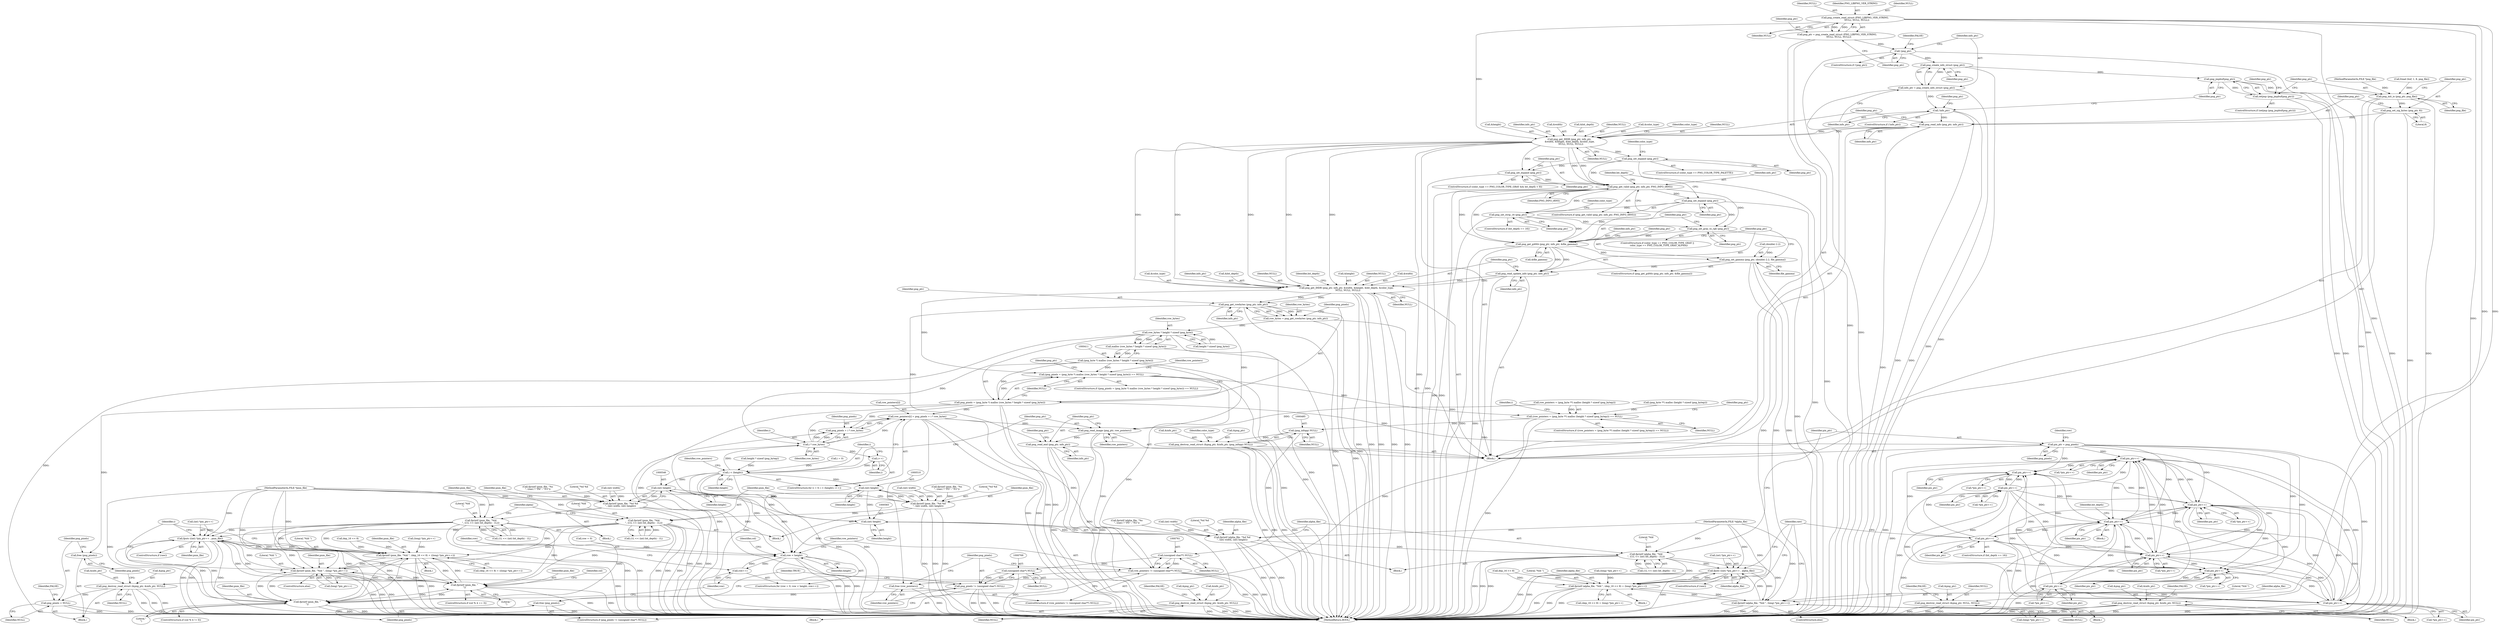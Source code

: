 digraph "0_Android_9d4853418ab2f754c2b63e091c29c5529b8b86ca_157@API" {
"1000200" [label="(Call,png_create_read_struct (PNG_LIBPNG_VER_STRING,\n     NULL, NULL, NULL))"];
"1000198" [label="(Call,png_ptr = png_create_read_struct (PNG_LIBPNG_VER_STRING,\n     NULL, NULL, NULL))"];
"1000206" [label="(Call,!png_ptr)"];
"1000212" [label="(Call,png_create_info_struct (png_ptr))"];
"1000210" [label="(Call,info_ptr = png_create_info_struct (png_ptr))"];
"1000215" [label="(Call,!info_ptr)"];
"1000244" [label="(Call,png_read_info (png_ptr, info_ptr))"];
"1000247" [label="(Call,png_get_IHDR (png_ptr, info_ptr,\n &width, &height, &bit_depth, &color_type,\n    NULL, NULL, NULL))"];
"1000265" [label="(Call,png_set_expand (png_ptr))"];
"1000275" [label="(Call,png_set_expand (png_ptr))"];
"1000278" [label="(Call,png_get_valid (png_ptr, info_ptr, PNG_INFO_tRNS))"];
"1000282" [label="(Call,png_set_expand (png_ptr))"];
"1000288" [label="(Call,png_set_strip_16 (png_ptr))"];
"1000298" [label="(Call,png_set_gray_to_rgb (png_ptr))"];
"1000301" [label="(Call,png_get_gAMA (png_ptr, info_ptr, &file_gamma))"];
"1000306" [label="(Call,png_set_gamma (png_ptr, (double) 2.2, file_gamma))"];
"1000312" [label="(Call,png_read_update_info (png_ptr, info_ptr))"];
"1000315" [label="(Call,png_get_IHDR (png_ptr, info_ptr, &width, &height, &bit_depth, &color_type,\n    NULL, NULL, NULL))"];
"1000403" [label="(Call,png_get_rowbytes (png_ptr, info_ptr))"];
"1000401" [label="(Call,row_bytes = png_get_rowbytes (png_ptr, info_ptr))"];
"1000413" [label="(Call,row_bytes * height * sizeof (png_byte))"];
"1000412" [label="(Call,malloc (row_bytes * height * sizeof (png_byte)))"];
"1000410" [label="(Call,(png_byte *) malloc (row_bytes * height * sizeof (png_byte)))"];
"1000407" [label="(Call,(png_pixels = (png_byte *) malloc (row_bytes * height * sizeof (png_byte))) == NULL)"];
"1000421" [label="(Call,png_destroy_read_struct (&png_ptr, &info_ptr, NULL))"];
"1000430" [label="(Call,(row_pointers = (png_byte **) malloc (height * sizeof (png_bytep))) == NULL)"];
"1000442" [label="(Call,png_destroy_read_struct (&png_ptr, &info_ptr, NULL))"];
"1000450" [label="(Call,png_pixels = NULL)"];
"1000484" [label="(Call,(png_infopp) NULL)"];
"1000479" [label="(Call,png_destroy_read_struct (&png_ptr, &info_ptr, (png_infopp) NULL))"];
"1000760" [label="(Call,(unsigned char**) NULL)"];
"1000758" [label="(Call,row_pointers != (unsigned char**) NULL)"];
"1000763" [label="(Call,free (row_pointers))"];
"1000768" [label="(Call,(unsigned char*) NULL)"];
"1000766" [label="(Call,png_pixels != (unsigned char*) NULL)"];
"1000771" [label="(Call,free (png_pixels))"];
"1000408" [label="(Call,png_pixels = (png_byte *) malloc (row_bytes * height * sizeof (png_byte)))"];
"1000448" [label="(Call,free (png_pixels))"];
"1000464" [label="(Call,row_pointers[i] = png_pixels + i * row_bytes)"];
"1000473" [label="(Call,png_read_image (png_ptr, row_pointers))"];
"1000476" [label="(Call,png_read_end (png_ptr, info_ptr))"];
"1000468" [label="(Call,png_pixels + i * row_bytes)"];
"1000595" [label="(Call,pix_ptr = png_pixels)"];
"1000636" [label="(Call,pix_ptr++)"];
"1000650" [label="(Call,pix_ptr++)"];
"1000662" [label="(Call,pix_ptr++)"];
"1000671" [label="(Call,pix_ptr++)"];
"1000680" [label="(Call,pix_ptr++)"];
"1000686" [label="(Call,pix_ptr++)"];
"1000696" [label="(Call,pix_ptr++)"];
"1000710" [label="(Call,pix_ptr++)"];
"1000722" [label="(Call,pix_ptr++)"];
"1000731" [label="(Call,pix_ptr++)"];
"1000470" [label="(Call,i * row_bytes)"];
"1000462" [label="(Call,i++)"];
"1000459" [label="(Call,i < (height))"];
"1000509" [label="(Call,(int) height)"];
"1000503" [label="(Call,fprintf (pnm_file, \"%d %d\n\", (int) width, (int) height))"];
"1000512" [label="(Call,fprintf (pnm_file, \"%ld\n\", ((1L << (int) bit_depth) - 1L)))"];
"1000632" [label="(Call,fputc ((int) *pix_ptr++ , pnm_file))"];
"1000652" [label="(Call,fprintf (pnm_file, \"%ld \", (dep_16 << 8) + ((long) *pix_ptr++)))"];
"1000665" [label="(Call,fprintf (pnm_file, \"%ld \", (long) *pix_ptr++))"];
"1000742" [label="(Call,fprintf (pnm_file, \"\n\"))"];
"1000754" [label="(Call,fprintf (pnm_file, \"\n\"))"];
"1000582" [label="(Call,(int) height)"];
"1000576" [label="(Call,fprintf (alpha_file, \"%d %d\n\", (int) width, (int) height))"];
"1000585" [label="(Call,fprintf (alpha_file, \"%ld\n\", ((1L << (int) bit_depth) - 1L)))"];
"1000692" [label="(Call,fputc ((int) *pix_ptr++ , alpha_file))"];
"1000712" [label="(Call,fprintf (alpha_file, \"%ld \", (dep_16 << 8) + (long) *pix_ptr++))"];
"1000725" [label="(Call,fprintf (alpha_file, \"%ld \", (long) *pix_ptr++))"];
"1000602" [label="(Call,row < height)"];
"1000605" [label="(Call,row++)"];
"1000545" [label="(Call,(int) height)"];
"1000539" [label="(Call,fprintf (pnm_file, \"%d %d\n\", (int) width, (int) height))"];
"1000548" [label="(Call,fprintf (pnm_file, \"%ld\n\", ((1L << (int) bit_depth) - 1L)))"];
"1000227" [label="(Call,png_jmpbuf(png_ptr))"];
"1000226" [label="(Call,setjmp (png_jmpbuf(png_ptr)))"];
"1000238" [label="(Call,png_init_io (png_ptr, png_file))"];
"1000241" [label="(Call,png_set_sig_bytes (png_ptr, 8))"];
"1000218" [label="(Call,png_destroy_read_struct (&png_ptr, NULL, NULL))"];
"1000230" [label="(Call,png_destroy_read_struct (&png_ptr, &info_ptr, NULL))"];
"1000423" [label="(Identifier,png_ptr)"];
"1000697" [label="(Identifier,pix_ptr)"];
"1000219" [label="(Call,&png_ptr)"];
"1000263" [label="(Identifier,color_type)"];
"1000598" [label="(ControlStructure,for (row = 0; row < height; row++))"];
"1000249" [label="(Identifier,info_ptr)"];
"1000461" [label="(Identifier,height)"];
"1000245" [label="(Identifier,png_ptr)"];
"1000422" [label="(Call,&png_ptr)"];
"1000478" [label="(Identifier,info_ptr)"];
"1000644" [label="(Block,)"];
"1000655" [label="(Call,(dep_16 << 8) + ((long) *pix_ptr++))"];
"1000604" [label="(Identifier,height)"];
"1000484" [label="(Call,(png_infopp) NULL)"];
"1000250" [label="(Call,&width)"];
"1000320" [label="(Call,&height)"];
"1000482" [label="(Call,&info_ptr)"];
"1000303" [label="(Identifier,info_ptr)"];
"1000213" [label="(Identifier,png_ptr)"];
"1000280" [label="(Identifier,info_ptr)"];
"1000448" [label="(Call,free (png_pixels))"];
"1000199" [label="(Identifier,png_ptr)"];
"1000406" [label="(ControlStructure,if ((png_pixels = (png_byte *) malloc (row_bytes * height * sizeof (png_byte))) == NULL))"];
"1000686" [label="(Call,pix_ptr++)"];
"1000266" [label="(Identifier,png_ptr)"];
"1000490" [label="(Identifier,color_type)"];
"1000682" [label="(ControlStructure,if (bit_depth == 16))"];
"1000725" [label="(Call,fprintf (alpha_file, \"%ld \", (long) *pix_ptr++))"];
"1000772" [label="(Identifier,png_pixels)"];
"1000654" [label="(Literal,\"%ld \")"];
"1000542" [label="(Call,(int) width)"];
"1000232" [label="(Identifier,png_ptr)"];
"1000584" [label="(Identifier,height)"];
"1000656" [label="(Call,dep_16 << 8)"];
"1000577" [label="(Identifier,alpha_file)"];
"1000229" [label="(Block,)"];
"1000473" [label="(Call,png_read_image (png_ptr, row_pointers))"];
"1000275" [label="(Call,png_set_expand (png_ptr))"];
"1000281" [label="(Identifier,PNG_INFO_tRNS)"];
"1000514" [label="(Literal,\"%ld\n\")"];
"1000605" [label="(Call,row++)"];
"1000610" [label="(Identifier,col)"];
"1000254" [label="(Call,&bit_depth)"];
"1000407" [label="(Call,(png_pixels = (png_byte *) malloc (row_bytes * height * sizeof (png_byte))) == NULL)"];
"1000698" [label="(Identifier,alpha_file)"];
"1000704" [label="(Block,)"];
"1000550" [label="(Literal,\"%ld\n\")"];
"1000304" [label="(Call,&file_gamma)"];
"1000440" [label="(Identifier,NULL)"];
"1000471" [label="(Identifier,i)"];
"1000282" [label="(Call,png_set_expand (png_ptr))"];
"1000230" [label="(Call,png_destroy_read_struct (&png_ptr, &info_ptr, NULL))"];
"1000312" [label="(Call,png_read_update_info (png_ptr, info_ptr))"];
"1000504" [label="(Identifier,pnm_file)"];
"1000410" [label="(Call,(png_byte *) malloc (row_bytes * height * sizeof (png_byte)))"];
"1000419" [label="(Identifier,NULL)"];
"1000270" [label="(Identifier,color_type)"];
"1000426" [label="(Identifier,NULL)"];
"1000278" [label="(Call,png_get_valid (png_ptr, info_ptr, PNG_INFO_tRNS))"];
"1000576" [label="(Call,fprintf (alpha_file, \"%d %d\n\", (int) width, (int) height))"];
"1000469" [label="(Identifier,png_pixels)"];
"1000666" [label="(Identifier,pnm_file)"];
"1000222" [label="(Identifier,NULL)"];
"1000582" [label="(Call,(int) height)"];
"1000587" [label="(Literal,\"%ld\n\")"];
"1000652" [label="(Call,fprintf (pnm_file, \"%ld \", (dep_16 << 8) + ((long) *pix_ptr++)))"];
"1000327" [label="(Identifier,NULL)"];
"1000756" [label="(Literal,\"\n\")"];
"1000463" [label="(Identifier,i)"];
"1000663" [label="(Identifier,pix_ptr)"];
"1000512" [label="(Call,fprintf (pnm_file, \"%ld\n\", ((1L << (int) bit_depth) - 1L)))"];
"1000212" [label="(Call,png_create_info_struct (png_ptr))"];
"1000771" [label="(Call,free (png_pixels))"];
"1000726" [label="(Identifier,alpha_file)"];
"1000479" [label="(Call,png_destroy_read_struct (&png_ptr, &info_ptr, (png_infopp) NULL))"];
"1000436" [label="(Call,height * sizeof (png_bytep))"];
"1000495" [label="(Block,)"];
"1000716" [label="(Call,dep_16 << 8)"];
"1000540" [label="(Identifier,pnm_file)"];
"1000228" [label="(Identifier,png_ptr)"];
"1000549" [label="(Identifier,pnm_file)"];
"1000306" [label="(Call,png_set_gamma (png_ptr, (double) 2.2, file_gamma))"];
"1000449" [label="(Identifier,png_pixels)"];
"1000515" [label="(Call,(1L << (int) bit_depth) - 1L)"];
"1000293" [label="(Identifier,color_type)"];
"1000531" [label="(Block,)"];
"1000690" [label="(ControlStructure,if (raw))"];
"1000300" [label="(ControlStructure,if (png_get_gAMA (png_ptr, info_ptr, &file_gamma)))"];
"1000595" [label="(Call,pix_ptr = png_pixels)"];
"1000603" [label="(Identifier,row)"];
"1000454" [label="(Identifier,FALSE)"];
"1000430" [label="(Call,(row_pointers = (png_byte **) malloc (height * sizeof (png_bytep))) == NULL)"];
"1000759" [label="(Identifier,row_pointers)"];
"1000736" [label="(ControlStructure,if (col % 4 == 3))"];
"1000755" [label="(Identifier,pnm_file)"];
"1000288" [label="(Call,png_set_strip_16 (png_ptr))"];
"1000723" [label="(Identifier,pix_ptr)"];
"1000732" [label="(Identifier,pix_ptr)"];
"1000261" [label="(ControlStructure,if (color_type == PNG_COLOR_TYPE_PALETTE))"];
"1000693" [label="(Call,(int) *pix_ptr++)"];
"1000243" [label="(Literal,8)"];
"1000532" [label="(Call,fprintf (pnm_file, \"%s\n\", (raw) ? \"P6\" : \"P3\"))"];
"1000649" [label="(Call,*pix_ptr++)"];
"1000475" [label="(Identifier,row_pointers)"];
"1000599" [label="(Call,row = 0)"];
"1000679" [label="(Block,)"];
"1000636" [label="(Call,pix_ptr++)"];
"1000177" [label="(Call,fread (buf, 1, 8, png_file))"];
"1000277" [label="(ControlStructure,if (png_get_valid (png_ptr, info_ptr, PNG_INFO_tRNS)))"];
"1000328" [label="(Identifier,NULL)"];
"1000687" [label="(Identifier,pix_ptr)"];
"1000635" [label="(Call,*pix_ptr++)"];
"1000286" [label="(Identifier,bit_depth)"];
"1000719" [label="(Call,(long) *pix_ptr++)"];
"1000203" [label="(Identifier,NULL)"];
"1000211" [label="(Identifier,info_ptr)"];
"1000541" [label="(Literal,\"%d %d\n\")"];
"1000681" [label="(Identifier,pix_ptr)"];
"1000283" [label="(Identifier,png_ptr)"];
"1000456" [label="(Call,i = 0)"];
"1000299" [label="(Identifier,png_ptr)"];
"1000671" [label="(Call,pix_ptr++)"];
"1000464" [label="(Call,row_pointers[i] = png_pixels + i * row_bytes)"];
"1000205" [label="(ControlStructure,if (!png_ptr))"];
"1000290" [label="(ControlStructure,if (color_type == PNG_COLOR_TYPE_GRAY ||\n    color_type == PNG_COLOR_TYPE_GRAY_ALPHA))"];
"1000468" [label="(Call,png_pixels + i * row_bytes)"];
"1000709" [label="(Call,*pix_ptr++)"];
"1000318" [label="(Call,&width)"];
"1000742" [label="(Call,fprintf (pnm_file, \"\n\"))"];
"1000412" [label="(Call,malloc (row_bytes * height * sizeof (png_byte)))"];
"1000569" [label="(Call,fprintf (alpha_file, \"%s\n\", (raw) ? \"P5\" : \"P2\"))"];
"1000767" [label="(Identifier,png_pixels)"];
"1000714" [label="(Literal,\"%ld \")"];
"1000260" [label="(Identifier,NULL)"];
"1000432" [label="(Identifier,row_pointers)"];
"1000503" [label="(Call,fprintf (pnm_file, \"%d %d\n\", (int) width, (int) height))"];
"1000307" [label="(Identifier,png_ptr)"];
"1000731" [label="(Call,pix_ptr++)"];
"1000141" [label="(Block,)"];
"1000722" [label="(Call,pix_ptr++)"];
"1000695" [label="(Call,*pix_ptr++)"];
"1000588" [label="(Call,(1L << (int) bit_depth) - 1L)"];
"1000568" [label="(Block,)"];
"1000715" [label="(Call,(dep_16 << 8) + (long) *pix_ptr++)"];
"1000284" [label="(ControlStructure,if (bit_depth == 16))"];
"1000233" [label="(Call,&info_ptr)"];
"1000597" [label="(Identifier,png_pixels)"];
"1000313" [label="(Identifier,png_ptr)"];
"1000259" [label="(Identifier,NULL)"];
"1000452" [label="(Identifier,NULL)"];
"1000770" [label="(Identifier,NULL)"];
"1000551" [label="(Call,(1L << (int) bit_depth) - 1L)"];
"1000221" [label="(Identifier,NULL)"];
"1000207" [label="(Identifier,png_ptr)"];
"1000244" [label="(Call,png_read_info (png_ptr, info_ptr))"];
"1000596" [label="(Identifier,pix_ptr)"];
"1000743" [label="(Identifier,pnm_file)"];
"1000267" [label="(ControlStructure,if (color_type == PNG_COLOR_TYPE_GRAY && bit_depth < 8))"];
"1000421" [label="(Call,png_destroy_read_struct (&png_ptr, &info_ptr, NULL))"];
"1000235" [label="(Identifier,NULL)"];
"1000298" [label="(Call,png_set_gray_to_rgb (png_ptr))"];
"1000237" [label="(Identifier,FALSE)"];
"1000474" [label="(Identifier,png_ptr)"];
"1000662" [label="(Call,pix_ptr++)"];
"1000579" [label="(Call,(int) width)"];
"1000451" [label="(Identifier,png_pixels)"];
"1000231" [label="(Call,&png_ptr)"];
"1000630" [label="(ControlStructure,if (raw))"];
"1000240" [label="(Identifier,png_file)"];
"1000324" [label="(Call,&color_type)"];
"1000403" [label="(Call,png_get_rowbytes (png_ptr, info_ptr))"];
"1000762" [label="(Identifier,NULL)"];
"1000401" [label="(Call,row_bytes = png_get_rowbytes (png_ptr, info_ptr))"];
"1000217" [label="(Block,)"];
"1000224" [label="(Identifier,FALSE)"];
"1000470" [label="(Call,i * row_bytes)"];
"1000138" [label="(MethodParameterIn,FILE *alpha_file)"];
"1000457" [label="(Identifier,i)"];
"1000667" [label="(Literal,\"%ld \")"];
"1000302" [label="(Identifier,png_ptr)"];
"1000651" [label="(Identifier,pix_ptr)"];
"1000311" [label="(Identifier,file_gamma)"];
"1000225" [label="(ControlStructure,if (setjmp (png_jmpbuf(png_ptr))))"];
"1000215" [label="(Call,!info_ptr)"];
"1000774" [label="(Identifier,TRUE)"];
"1000424" [label="(Call,&info_ptr)"];
"1000201" [label="(Identifier,PNG_LIBPNG_VER_STRING)"];
"1000413" [label="(Call,row_bytes * height * sizeof (png_byte))"];
"1000315" [label="(Call,png_get_IHDR (png_ptr, info_ptr, &width, &height, &bit_depth, &color_type,\n    NULL, NULL, NULL))"];
"1000279" [label="(Identifier,png_ptr)"];
"1000317" [label="(Identifier,info_ptr)"];
"1000481" [label="(Identifier,png_ptr)"];
"1000606" [label="(Identifier,row)"];
"1000496" [label="(Call,fprintf (pnm_file, \"%s\n\", (raw) ? \"P5\" : \"P2\"))"];
"1000711" [label="(Identifier,pix_ptr)"];
"1000727" [label="(Literal,\"%ld \")"];
"1000247" [label="(Call,png_get_IHDR (png_ptr, info_ptr,\n &width, &height, &bit_depth, &color_type,\n    NULL, NULL, NULL))"];
"1000628" [label="(Identifier,i)"];
"1000209" [label="(Identifier,FALSE)"];
"1000256" [label="(Call,&color_type)"];
"1000668" [label="(Call,(long) *pix_ptr++)"];
"1000712" [label="(Call,fprintf (alpha_file, \"%ld \", (dep_16 << 8) + (long) *pix_ptr++))"];
"1000136" [label="(MethodParameterIn,FILE *png_file)"];
"1000692" [label="(Call,fputc ((int) *pix_ptr++ , alpha_file))"];
"1000450" [label="(Call,png_pixels = NULL)"];
"1000480" [label="(Call,&png_ptr)"];
"1000445" [label="(Call,&info_ptr)"];
"1000200" [label="(Call,png_create_read_struct (PNG_LIBPNG_VER_STRING,\n     NULL, NULL, NULL))"];
"1000314" [label="(Identifier,info_ptr)"];
"1000545" [label="(Call,(int) height)"];
"1000713" [label="(Identifier,alpha_file)"];
"1000472" [label="(Identifier,row_bytes)"];
"1000322" [label="(Call,&bit_depth)"];
"1000661" [label="(Call,*pix_ptr++)"];
"1000206" [label="(Call,!png_ptr)"];
"1000443" [label="(Call,&png_ptr)"];
"1000585" [label="(Call,fprintf (alpha_file, \"%ld\n\", ((1L << (int) bit_depth) - 1L)))"];
"1000547" [label="(Identifier,height)"];
"1000600" [label="(Identifier,row)"];
"1000650" [label="(Call,pix_ptr++)"];
"1000477" [label="(Identifier,png_ptr)"];
"1000466" [label="(Identifier,row_pointers)"];
"1000429" [label="(ControlStructure,if ((row_pointers = (png_byte **) malloc (height * sizeof (png_bytep))) == NULL))"];
"1000633" [label="(Call,(int) *pix_ptr++)"];
"1000775" [label="(MethodReturn,BOOL)"];
"1000560" [label="(Identifier,alpha)"];
"1000220" [label="(Identifier,png_ptr)"];
"1000218" [label="(Call,png_destroy_read_struct (&png_ptr, NULL, NULL))"];
"1000758" [label="(Call,row_pointers != (unsigned char**) NULL)"];
"1000431" [label="(Call,row_pointers = (png_byte **) malloc (height * sizeof (png_bytep)))"];
"1000728" [label="(Call,(long) *pix_ptr++)"];
"1000409" [label="(Identifier,png_pixels)"];
"1000638" [label="(Identifier,pnm_file)"];
"1000586" [label="(Identifier,alpha_file)"];
"1000513" [label="(Identifier,pnm_file)"];
"1000665" [label="(Call,fprintf (pnm_file, \"%ld \", (long) *pix_ptr++))"];
"1000509" [label="(Call,(int) height)"];
"1000137" [label="(MethodParameterIn,FILE *pnm_file)"];
"1000460" [label="(Identifier,i)"];
"1000578" [label="(Literal,\"%d %d\n\")"];
"1000757" [label="(ControlStructure,if (row_pointers != (unsigned char**) NULL))"];
"1000476" [label="(Call,png_read_end (png_ptr, info_ptr))"];
"1000202" [label="(Identifier,NULL)"];
"1000248" [label="(Identifier,png_ptr)"];
"1000766" [label="(Call,png_pixels != (unsigned char*) NULL)"];
"1000680" [label="(Call,pix_ptr++)"];
"1000653" [label="(Identifier,pnm_file)"];
"1000246" [label="(Identifier,info_ptr)"];
"1000486" [label="(Identifier,NULL)"];
"1000198" [label="(Call,png_ptr = png_create_read_struct (PNG_LIBPNG_VER_STRING,\n     NULL, NULL, NULL))"];
"1000459" [label="(Call,i < (height))"];
"1000768" [label="(Call,(unsigned char*) NULL)"];
"1000539" [label="(Call,fprintf (pnm_file, \"%d %d\n\", (int) width, (int) height))"];
"1000765" [label="(ControlStructure,if (png_pixels != (unsigned char*) NULL))"];
"1000326" [label="(Identifier,NULL)"];
"1000331" [label="(Identifier,bit_depth)"];
"1000265" [label="(Call,png_set_expand (png_ptr))"];
"1000433" [label="(Call,(png_byte **) malloc (height * sizeof (png_bytep)))"];
"1000415" [label="(Call,height * sizeof (png_byte))"];
"1000696" [label="(Call,pix_ptr++)"];
"1000730" [label="(Call,*pix_ptr++)"];
"1000465" [label="(Call,row_pointers[i])"];
"1000204" [label="(Identifier,NULL)"];
"1000760" [label="(Call,(unsigned char**) NULL)"];
"1000754" [label="(Call,fprintf (pnm_file, \"\n\"))"];
"1000214" [label="(ControlStructure,if (!info_ptr))"];
"1000447" [label="(Identifier,NULL)"];
"1000506" [label="(Call,(int) width)"];
"1000216" [label="(Identifier,info_ptr)"];
"1000402" [label="(Identifier,row_bytes)"];
"1000672" [label="(Identifier,pix_ptr)"];
"1000664" [label="(ControlStructure,else)"];
"1000616" [label="(Identifier,col)"];
"1000764" [label="(Identifier,row_pointers)"];
"1000444" [label="(Identifier,png_ptr)"];
"1000239" [label="(Identifier,png_ptr)"];
"1000242" [label="(Identifier,png_ptr)"];
"1000602" [label="(Call,row < height)"];
"1000511" [label="(Identifier,height)"];
"1000670" [label="(Call,*pix_ptr++)"];
"1000724" [label="(ControlStructure,else)"];
"1000210" [label="(Call,info_ptr = png_create_info_struct (png_ptr))"];
"1000763" [label="(Call,free (row_pointers))"];
"1000258" [label="(Identifier,NULL)"];
"1000289" [label="(Identifier,png_ptr)"];
"1000748" [label="(ControlStructure,if (col % 4 != 0))"];
"1000404" [label="(Identifier,png_ptr)"];
"1000632" [label="(Call,fputc ((int) *pix_ptr++ , pnm_file))"];
"1000721" [label="(Call,*pix_ptr++)"];
"1000462" [label="(Call,i++)"];
"1000241" [label="(Call,png_set_sig_bytes (png_ptr, 8))"];
"1000301" [label="(Call,png_get_gAMA (png_ptr, info_ptr, &file_gamma))"];
"1000428" [label="(Identifier,FALSE)"];
"1000735" [label="(Identifier,raw)"];
"1000238" [label="(Call,png_init_io (png_ptr, png_file))"];
"1000637" [label="(Identifier,pix_ptr)"];
"1000227" [label="(Call,png_jmpbuf(png_ptr))"];
"1000308" [label="(Call,(double) 2.2)"];
"1000408" [label="(Call,png_pixels = (png_byte *) malloc (row_bytes * height * sizeof (png_byte)))"];
"1000442" [label="(Call,png_destroy_read_struct (&png_ptr, &info_ptr, NULL))"];
"1000548" [label="(Call,fprintf (pnm_file, \"%ld\n\", ((1L << (int) bit_depth) - 1L)))"];
"1000316" [label="(Identifier,png_ptr)"];
"1000414" [label="(Identifier,row_bytes)"];
"1000710" [label="(Call,pix_ptr++)"];
"1000252" [label="(Call,&height)"];
"1000505" [label="(Literal,\"%d %d\n\")"];
"1000276" [label="(Identifier,png_ptr)"];
"1000684" [label="(Identifier,bit_depth)"];
"1000744" [label="(Literal,\"\n\")"];
"1000226" [label="(Call,setjmp (png_jmpbuf(png_ptr)))"];
"1000420" [label="(Block,)"];
"1000441" [label="(Block,)"];
"1000659" [label="(Call,(long) *pix_ptr++)"];
"1000455" [label="(ControlStructure,for (i = 0; i < (height); i++))"];
"1000405" [label="(Identifier,info_ptr)"];
"1000200" -> "1000198"  [label="AST: "];
"1000200" -> "1000204"  [label="CFG: "];
"1000201" -> "1000200"  [label="AST: "];
"1000202" -> "1000200"  [label="AST: "];
"1000203" -> "1000200"  [label="AST: "];
"1000204" -> "1000200"  [label="AST: "];
"1000198" -> "1000200"  [label="CFG: "];
"1000200" -> "1000775"  [label="DDG: "];
"1000200" -> "1000775"  [label="DDG: "];
"1000200" -> "1000198"  [label="DDG: "];
"1000200" -> "1000198"  [label="DDG: "];
"1000200" -> "1000218"  [label="DDG: "];
"1000200" -> "1000230"  [label="DDG: "];
"1000200" -> "1000247"  [label="DDG: "];
"1000198" -> "1000141"  [label="AST: "];
"1000199" -> "1000198"  [label="AST: "];
"1000207" -> "1000198"  [label="CFG: "];
"1000198" -> "1000775"  [label="DDG: "];
"1000198" -> "1000206"  [label="DDG: "];
"1000206" -> "1000205"  [label="AST: "];
"1000206" -> "1000207"  [label="CFG: "];
"1000207" -> "1000206"  [label="AST: "];
"1000209" -> "1000206"  [label="CFG: "];
"1000211" -> "1000206"  [label="CFG: "];
"1000206" -> "1000775"  [label="DDG: "];
"1000206" -> "1000775"  [label="DDG: "];
"1000206" -> "1000212"  [label="DDG: "];
"1000212" -> "1000210"  [label="AST: "];
"1000212" -> "1000213"  [label="CFG: "];
"1000213" -> "1000212"  [label="AST: "];
"1000210" -> "1000212"  [label="CFG: "];
"1000212" -> "1000775"  [label="DDG: "];
"1000212" -> "1000210"  [label="DDG: "];
"1000212" -> "1000227"  [label="DDG: "];
"1000210" -> "1000141"  [label="AST: "];
"1000211" -> "1000210"  [label="AST: "];
"1000216" -> "1000210"  [label="CFG: "];
"1000210" -> "1000775"  [label="DDG: "];
"1000210" -> "1000215"  [label="DDG: "];
"1000215" -> "1000214"  [label="AST: "];
"1000215" -> "1000216"  [label="CFG: "];
"1000216" -> "1000215"  [label="AST: "];
"1000220" -> "1000215"  [label="CFG: "];
"1000228" -> "1000215"  [label="CFG: "];
"1000215" -> "1000775"  [label="DDG: "];
"1000215" -> "1000775"  [label="DDG: "];
"1000215" -> "1000244"  [label="DDG: "];
"1000244" -> "1000141"  [label="AST: "];
"1000244" -> "1000246"  [label="CFG: "];
"1000245" -> "1000244"  [label="AST: "];
"1000246" -> "1000244"  [label="AST: "];
"1000248" -> "1000244"  [label="CFG: "];
"1000244" -> "1000775"  [label="DDG: "];
"1000241" -> "1000244"  [label="DDG: "];
"1000244" -> "1000247"  [label="DDG: "];
"1000244" -> "1000247"  [label="DDG: "];
"1000247" -> "1000141"  [label="AST: "];
"1000247" -> "1000260"  [label="CFG: "];
"1000248" -> "1000247"  [label="AST: "];
"1000249" -> "1000247"  [label="AST: "];
"1000250" -> "1000247"  [label="AST: "];
"1000252" -> "1000247"  [label="AST: "];
"1000254" -> "1000247"  [label="AST: "];
"1000256" -> "1000247"  [label="AST: "];
"1000258" -> "1000247"  [label="AST: "];
"1000259" -> "1000247"  [label="AST: "];
"1000260" -> "1000247"  [label="AST: "];
"1000263" -> "1000247"  [label="CFG: "];
"1000247" -> "1000775"  [label="DDG: "];
"1000247" -> "1000265"  [label="DDG: "];
"1000247" -> "1000275"  [label="DDG: "];
"1000247" -> "1000278"  [label="DDG: "];
"1000247" -> "1000278"  [label="DDG: "];
"1000247" -> "1000315"  [label="DDG: "];
"1000247" -> "1000315"  [label="DDG: "];
"1000247" -> "1000315"  [label="DDG: "];
"1000247" -> "1000315"  [label="DDG: "];
"1000247" -> "1000315"  [label="DDG: "];
"1000265" -> "1000261"  [label="AST: "];
"1000265" -> "1000266"  [label="CFG: "];
"1000266" -> "1000265"  [label="AST: "];
"1000270" -> "1000265"  [label="CFG: "];
"1000265" -> "1000775"  [label="DDG: "];
"1000265" -> "1000275"  [label="DDG: "];
"1000265" -> "1000278"  [label="DDG: "];
"1000275" -> "1000267"  [label="AST: "];
"1000275" -> "1000276"  [label="CFG: "];
"1000276" -> "1000275"  [label="AST: "];
"1000279" -> "1000275"  [label="CFG: "];
"1000275" -> "1000775"  [label="DDG: "];
"1000275" -> "1000278"  [label="DDG: "];
"1000278" -> "1000277"  [label="AST: "];
"1000278" -> "1000281"  [label="CFG: "];
"1000279" -> "1000278"  [label="AST: "];
"1000280" -> "1000278"  [label="AST: "];
"1000281" -> "1000278"  [label="AST: "];
"1000283" -> "1000278"  [label="CFG: "];
"1000286" -> "1000278"  [label="CFG: "];
"1000278" -> "1000775"  [label="DDG: "];
"1000278" -> "1000775"  [label="DDG: "];
"1000278" -> "1000282"  [label="DDG: "];
"1000278" -> "1000288"  [label="DDG: "];
"1000278" -> "1000298"  [label="DDG: "];
"1000278" -> "1000301"  [label="DDG: "];
"1000278" -> "1000301"  [label="DDG: "];
"1000282" -> "1000277"  [label="AST: "];
"1000282" -> "1000283"  [label="CFG: "];
"1000283" -> "1000282"  [label="AST: "];
"1000286" -> "1000282"  [label="CFG: "];
"1000282" -> "1000775"  [label="DDG: "];
"1000282" -> "1000288"  [label="DDG: "];
"1000282" -> "1000298"  [label="DDG: "];
"1000282" -> "1000301"  [label="DDG: "];
"1000288" -> "1000284"  [label="AST: "];
"1000288" -> "1000289"  [label="CFG: "];
"1000289" -> "1000288"  [label="AST: "];
"1000293" -> "1000288"  [label="CFG: "];
"1000288" -> "1000775"  [label="DDG: "];
"1000288" -> "1000298"  [label="DDG: "];
"1000288" -> "1000301"  [label="DDG: "];
"1000298" -> "1000290"  [label="AST: "];
"1000298" -> "1000299"  [label="CFG: "];
"1000299" -> "1000298"  [label="AST: "];
"1000302" -> "1000298"  [label="CFG: "];
"1000298" -> "1000775"  [label="DDG: "];
"1000298" -> "1000301"  [label="DDG: "];
"1000301" -> "1000300"  [label="AST: "];
"1000301" -> "1000304"  [label="CFG: "];
"1000302" -> "1000301"  [label="AST: "];
"1000303" -> "1000301"  [label="AST: "];
"1000304" -> "1000301"  [label="AST: "];
"1000307" -> "1000301"  [label="CFG: "];
"1000313" -> "1000301"  [label="CFG: "];
"1000301" -> "1000775"  [label="DDG: "];
"1000301" -> "1000775"  [label="DDG: "];
"1000301" -> "1000306"  [label="DDG: "];
"1000301" -> "1000312"  [label="DDG: "];
"1000301" -> "1000312"  [label="DDG: "];
"1000306" -> "1000300"  [label="AST: "];
"1000306" -> "1000311"  [label="CFG: "];
"1000307" -> "1000306"  [label="AST: "];
"1000308" -> "1000306"  [label="AST: "];
"1000311" -> "1000306"  [label="AST: "];
"1000313" -> "1000306"  [label="CFG: "];
"1000306" -> "1000775"  [label="DDG: "];
"1000306" -> "1000775"  [label="DDG: "];
"1000306" -> "1000775"  [label="DDG: "];
"1000308" -> "1000306"  [label="DDG: "];
"1000306" -> "1000312"  [label="DDG: "];
"1000312" -> "1000141"  [label="AST: "];
"1000312" -> "1000314"  [label="CFG: "];
"1000313" -> "1000312"  [label="AST: "];
"1000314" -> "1000312"  [label="AST: "];
"1000316" -> "1000312"  [label="CFG: "];
"1000312" -> "1000775"  [label="DDG: "];
"1000312" -> "1000315"  [label="DDG: "];
"1000312" -> "1000315"  [label="DDG: "];
"1000315" -> "1000141"  [label="AST: "];
"1000315" -> "1000328"  [label="CFG: "];
"1000316" -> "1000315"  [label="AST: "];
"1000317" -> "1000315"  [label="AST: "];
"1000318" -> "1000315"  [label="AST: "];
"1000320" -> "1000315"  [label="AST: "];
"1000322" -> "1000315"  [label="AST: "];
"1000324" -> "1000315"  [label="AST: "];
"1000326" -> "1000315"  [label="AST: "];
"1000327" -> "1000315"  [label="AST: "];
"1000328" -> "1000315"  [label="AST: "];
"1000331" -> "1000315"  [label="CFG: "];
"1000315" -> "1000775"  [label="DDG: "];
"1000315" -> "1000775"  [label="DDG: "];
"1000315" -> "1000775"  [label="DDG: "];
"1000315" -> "1000775"  [label="DDG: "];
"1000315" -> "1000775"  [label="DDG: "];
"1000315" -> "1000403"  [label="DDG: "];
"1000315" -> "1000403"  [label="DDG: "];
"1000315" -> "1000407"  [label="DDG: "];
"1000403" -> "1000401"  [label="AST: "];
"1000403" -> "1000405"  [label="CFG: "];
"1000404" -> "1000403"  [label="AST: "];
"1000405" -> "1000403"  [label="AST: "];
"1000401" -> "1000403"  [label="CFG: "];
"1000403" -> "1000775"  [label="DDG: "];
"1000403" -> "1000775"  [label="DDG: "];
"1000403" -> "1000401"  [label="DDG: "];
"1000403" -> "1000401"  [label="DDG: "];
"1000403" -> "1000473"  [label="DDG: "];
"1000403" -> "1000476"  [label="DDG: "];
"1000401" -> "1000141"  [label="AST: "];
"1000402" -> "1000401"  [label="AST: "];
"1000409" -> "1000401"  [label="CFG: "];
"1000401" -> "1000775"  [label="DDG: "];
"1000401" -> "1000413"  [label="DDG: "];
"1000413" -> "1000412"  [label="AST: "];
"1000413" -> "1000415"  [label="CFG: "];
"1000414" -> "1000413"  [label="AST: "];
"1000415" -> "1000413"  [label="AST: "];
"1000412" -> "1000413"  [label="CFG: "];
"1000413" -> "1000775"  [label="DDG: "];
"1000413" -> "1000775"  [label="DDG: "];
"1000413" -> "1000412"  [label="DDG: "];
"1000413" -> "1000412"  [label="DDG: "];
"1000415" -> "1000413"  [label="DDG: "];
"1000413" -> "1000470"  [label="DDG: "];
"1000412" -> "1000410"  [label="AST: "];
"1000410" -> "1000412"  [label="CFG: "];
"1000412" -> "1000775"  [label="DDG: "];
"1000412" -> "1000410"  [label="DDG: "];
"1000410" -> "1000408"  [label="AST: "];
"1000411" -> "1000410"  [label="AST: "];
"1000408" -> "1000410"  [label="CFG: "];
"1000410" -> "1000775"  [label="DDG: "];
"1000410" -> "1000407"  [label="DDG: "];
"1000410" -> "1000408"  [label="DDG: "];
"1000407" -> "1000406"  [label="AST: "];
"1000407" -> "1000419"  [label="CFG: "];
"1000408" -> "1000407"  [label="AST: "];
"1000419" -> "1000407"  [label="AST: "];
"1000423" -> "1000407"  [label="CFG: "];
"1000432" -> "1000407"  [label="CFG: "];
"1000407" -> "1000775"  [label="DDG: "];
"1000408" -> "1000407"  [label="DDG: "];
"1000407" -> "1000421"  [label="DDG: "];
"1000407" -> "1000430"  [label="DDG: "];
"1000421" -> "1000420"  [label="AST: "];
"1000421" -> "1000426"  [label="CFG: "];
"1000422" -> "1000421"  [label="AST: "];
"1000424" -> "1000421"  [label="AST: "];
"1000426" -> "1000421"  [label="AST: "];
"1000428" -> "1000421"  [label="CFG: "];
"1000421" -> "1000775"  [label="DDG: "];
"1000421" -> "1000775"  [label="DDG: "];
"1000421" -> "1000775"  [label="DDG: "];
"1000421" -> "1000775"  [label="DDG: "];
"1000430" -> "1000429"  [label="AST: "];
"1000430" -> "1000440"  [label="CFG: "];
"1000431" -> "1000430"  [label="AST: "];
"1000440" -> "1000430"  [label="AST: "];
"1000444" -> "1000430"  [label="CFG: "];
"1000457" -> "1000430"  [label="CFG: "];
"1000430" -> "1000775"  [label="DDG: "];
"1000431" -> "1000430"  [label="DDG: "];
"1000433" -> "1000430"  [label="DDG: "];
"1000430" -> "1000442"  [label="DDG: "];
"1000430" -> "1000484"  [label="DDG: "];
"1000442" -> "1000441"  [label="AST: "];
"1000442" -> "1000447"  [label="CFG: "];
"1000443" -> "1000442"  [label="AST: "];
"1000445" -> "1000442"  [label="AST: "];
"1000447" -> "1000442"  [label="AST: "];
"1000449" -> "1000442"  [label="CFG: "];
"1000442" -> "1000775"  [label="DDG: "];
"1000442" -> "1000775"  [label="DDG: "];
"1000442" -> "1000775"  [label="DDG: "];
"1000442" -> "1000450"  [label="DDG: "];
"1000450" -> "1000441"  [label="AST: "];
"1000450" -> "1000452"  [label="CFG: "];
"1000451" -> "1000450"  [label="AST: "];
"1000452" -> "1000450"  [label="AST: "];
"1000454" -> "1000450"  [label="CFG: "];
"1000450" -> "1000775"  [label="DDG: "];
"1000450" -> "1000775"  [label="DDG: "];
"1000484" -> "1000479"  [label="AST: "];
"1000484" -> "1000486"  [label="CFG: "];
"1000485" -> "1000484"  [label="AST: "];
"1000486" -> "1000484"  [label="AST: "];
"1000479" -> "1000484"  [label="CFG: "];
"1000484" -> "1000479"  [label="DDG: "];
"1000484" -> "1000760"  [label="DDG: "];
"1000479" -> "1000141"  [label="AST: "];
"1000480" -> "1000479"  [label="AST: "];
"1000482" -> "1000479"  [label="AST: "];
"1000490" -> "1000479"  [label="CFG: "];
"1000479" -> "1000775"  [label="DDG: "];
"1000479" -> "1000775"  [label="DDG: "];
"1000479" -> "1000775"  [label="DDG: "];
"1000479" -> "1000775"  [label="DDG: "];
"1000760" -> "1000758"  [label="AST: "];
"1000760" -> "1000762"  [label="CFG: "];
"1000761" -> "1000760"  [label="AST: "];
"1000762" -> "1000760"  [label="AST: "];
"1000758" -> "1000760"  [label="CFG: "];
"1000760" -> "1000758"  [label="DDG: "];
"1000760" -> "1000768"  [label="DDG: "];
"1000758" -> "1000757"  [label="AST: "];
"1000759" -> "1000758"  [label="AST: "];
"1000764" -> "1000758"  [label="CFG: "];
"1000767" -> "1000758"  [label="CFG: "];
"1000758" -> "1000775"  [label="DDG: "];
"1000758" -> "1000775"  [label="DDG: "];
"1000758" -> "1000775"  [label="DDG: "];
"1000464" -> "1000758"  [label="DDG: "];
"1000473" -> "1000758"  [label="DDG: "];
"1000758" -> "1000763"  [label="DDG: "];
"1000763" -> "1000757"  [label="AST: "];
"1000763" -> "1000764"  [label="CFG: "];
"1000764" -> "1000763"  [label="AST: "];
"1000767" -> "1000763"  [label="CFG: "];
"1000763" -> "1000775"  [label="DDG: "];
"1000464" -> "1000763"  [label="DDG: "];
"1000768" -> "1000766"  [label="AST: "];
"1000768" -> "1000770"  [label="CFG: "];
"1000769" -> "1000768"  [label="AST: "];
"1000770" -> "1000768"  [label="AST: "];
"1000766" -> "1000768"  [label="CFG: "];
"1000768" -> "1000775"  [label="DDG: "];
"1000768" -> "1000766"  [label="DDG: "];
"1000766" -> "1000765"  [label="AST: "];
"1000767" -> "1000766"  [label="AST: "];
"1000772" -> "1000766"  [label="CFG: "];
"1000774" -> "1000766"  [label="CFG: "];
"1000766" -> "1000775"  [label="DDG: "];
"1000766" -> "1000775"  [label="DDG: "];
"1000766" -> "1000775"  [label="DDG: "];
"1000408" -> "1000766"  [label="DDG: "];
"1000766" -> "1000771"  [label="DDG: "];
"1000771" -> "1000765"  [label="AST: "];
"1000771" -> "1000772"  [label="CFG: "];
"1000772" -> "1000771"  [label="AST: "];
"1000774" -> "1000771"  [label="CFG: "];
"1000771" -> "1000775"  [label="DDG: "];
"1000409" -> "1000408"  [label="AST: "];
"1000419" -> "1000408"  [label="CFG: "];
"1000408" -> "1000775"  [label="DDG: "];
"1000408" -> "1000775"  [label="DDG: "];
"1000408" -> "1000448"  [label="DDG: "];
"1000408" -> "1000464"  [label="DDG: "];
"1000408" -> "1000468"  [label="DDG: "];
"1000408" -> "1000595"  [label="DDG: "];
"1000448" -> "1000441"  [label="AST: "];
"1000448" -> "1000449"  [label="CFG: "];
"1000449" -> "1000448"  [label="AST: "];
"1000451" -> "1000448"  [label="CFG: "];
"1000464" -> "1000455"  [label="AST: "];
"1000464" -> "1000468"  [label="CFG: "];
"1000465" -> "1000464"  [label="AST: "];
"1000468" -> "1000464"  [label="AST: "];
"1000463" -> "1000464"  [label="CFG: "];
"1000464" -> "1000775"  [label="DDG: "];
"1000464" -> "1000775"  [label="DDG: "];
"1000470" -> "1000464"  [label="DDG: "];
"1000470" -> "1000464"  [label="DDG: "];
"1000464" -> "1000473"  [label="DDG: "];
"1000473" -> "1000141"  [label="AST: "];
"1000473" -> "1000475"  [label="CFG: "];
"1000474" -> "1000473"  [label="AST: "];
"1000475" -> "1000473"  [label="AST: "];
"1000477" -> "1000473"  [label="CFG: "];
"1000473" -> "1000775"  [label="DDG: "];
"1000431" -> "1000473"  [label="DDG: "];
"1000473" -> "1000476"  [label="DDG: "];
"1000476" -> "1000141"  [label="AST: "];
"1000476" -> "1000478"  [label="CFG: "];
"1000477" -> "1000476"  [label="AST: "];
"1000478" -> "1000476"  [label="AST: "];
"1000481" -> "1000476"  [label="CFG: "];
"1000476" -> "1000775"  [label="DDG: "];
"1000476" -> "1000775"  [label="DDG: "];
"1000476" -> "1000775"  [label="DDG: "];
"1000468" -> "1000470"  [label="CFG: "];
"1000469" -> "1000468"  [label="AST: "];
"1000470" -> "1000468"  [label="AST: "];
"1000468" -> "1000775"  [label="DDG: "];
"1000470" -> "1000468"  [label="DDG: "];
"1000470" -> "1000468"  [label="DDG: "];
"1000595" -> "1000141"  [label="AST: "];
"1000595" -> "1000597"  [label="CFG: "];
"1000596" -> "1000595"  [label="AST: "];
"1000597" -> "1000595"  [label="AST: "];
"1000600" -> "1000595"  [label="CFG: "];
"1000595" -> "1000775"  [label="DDG: "];
"1000595" -> "1000636"  [label="DDG: "];
"1000595" -> "1000650"  [label="DDG: "];
"1000595" -> "1000671"  [label="DDG: "];
"1000595" -> "1000680"  [label="DDG: "];
"1000595" -> "1000696"  [label="DDG: "];
"1000595" -> "1000710"  [label="DDG: "];
"1000595" -> "1000731"  [label="DDG: "];
"1000636" -> "1000635"  [label="AST: "];
"1000636" -> "1000637"  [label="CFG: "];
"1000637" -> "1000636"  [label="AST: "];
"1000635" -> "1000636"  [label="CFG: "];
"1000636" -> "1000775"  [label="DDG: "];
"1000680" -> "1000636"  [label="DDG: "];
"1000662" -> "1000636"  [label="DDG: "];
"1000696" -> "1000636"  [label="DDG: "];
"1000671" -> "1000636"  [label="DDG: "];
"1000686" -> "1000636"  [label="DDG: "];
"1000731" -> "1000636"  [label="DDG: "];
"1000722" -> "1000636"  [label="DDG: "];
"1000636" -> "1000650"  [label="DDG: "];
"1000636" -> "1000671"  [label="DDG: "];
"1000636" -> "1000680"  [label="DDG: "];
"1000636" -> "1000696"  [label="DDG: "];
"1000636" -> "1000710"  [label="DDG: "];
"1000636" -> "1000731"  [label="DDG: "];
"1000650" -> "1000649"  [label="AST: "];
"1000650" -> "1000651"  [label="CFG: "];
"1000651" -> "1000650"  [label="AST: "];
"1000649" -> "1000650"  [label="CFG: "];
"1000680" -> "1000650"  [label="DDG: "];
"1000662" -> "1000650"  [label="DDG: "];
"1000696" -> "1000650"  [label="DDG: "];
"1000671" -> "1000650"  [label="DDG: "];
"1000686" -> "1000650"  [label="DDG: "];
"1000731" -> "1000650"  [label="DDG: "];
"1000722" -> "1000650"  [label="DDG: "];
"1000650" -> "1000662"  [label="DDG: "];
"1000662" -> "1000661"  [label="AST: "];
"1000662" -> "1000663"  [label="CFG: "];
"1000663" -> "1000662"  [label="AST: "];
"1000661" -> "1000662"  [label="CFG: "];
"1000662" -> "1000775"  [label="DDG: "];
"1000662" -> "1000671"  [label="DDG: "];
"1000662" -> "1000680"  [label="DDG: "];
"1000662" -> "1000696"  [label="DDG: "];
"1000662" -> "1000710"  [label="DDG: "];
"1000662" -> "1000731"  [label="DDG: "];
"1000671" -> "1000670"  [label="AST: "];
"1000671" -> "1000672"  [label="CFG: "];
"1000672" -> "1000671"  [label="AST: "];
"1000670" -> "1000671"  [label="CFG: "];
"1000671" -> "1000775"  [label="DDG: "];
"1000680" -> "1000671"  [label="DDG: "];
"1000696" -> "1000671"  [label="DDG: "];
"1000686" -> "1000671"  [label="DDG: "];
"1000731" -> "1000671"  [label="DDG: "];
"1000722" -> "1000671"  [label="DDG: "];
"1000671" -> "1000680"  [label="DDG: "];
"1000671" -> "1000696"  [label="DDG: "];
"1000671" -> "1000710"  [label="DDG: "];
"1000671" -> "1000731"  [label="DDG: "];
"1000680" -> "1000679"  [label="AST: "];
"1000680" -> "1000681"  [label="CFG: "];
"1000681" -> "1000680"  [label="AST: "];
"1000684" -> "1000680"  [label="CFG: "];
"1000680" -> "1000775"  [label="DDG: "];
"1000696" -> "1000680"  [label="DDG: "];
"1000686" -> "1000680"  [label="DDG: "];
"1000731" -> "1000680"  [label="DDG: "];
"1000722" -> "1000680"  [label="DDG: "];
"1000680" -> "1000686"  [label="DDG: "];
"1000680" -> "1000696"  [label="DDG: "];
"1000680" -> "1000710"  [label="DDG: "];
"1000680" -> "1000731"  [label="DDG: "];
"1000686" -> "1000682"  [label="AST: "];
"1000686" -> "1000687"  [label="CFG: "];
"1000687" -> "1000686"  [label="AST: "];
"1000735" -> "1000686"  [label="CFG: "];
"1000686" -> "1000775"  [label="DDG: "];
"1000686" -> "1000696"  [label="DDG: "];
"1000686" -> "1000710"  [label="DDG: "];
"1000686" -> "1000731"  [label="DDG: "];
"1000696" -> "1000695"  [label="AST: "];
"1000696" -> "1000697"  [label="CFG: "];
"1000697" -> "1000696"  [label="AST: "];
"1000695" -> "1000696"  [label="CFG: "];
"1000696" -> "1000775"  [label="DDG: "];
"1000731" -> "1000696"  [label="DDG: "];
"1000722" -> "1000696"  [label="DDG: "];
"1000696" -> "1000710"  [label="DDG: "];
"1000696" -> "1000731"  [label="DDG: "];
"1000710" -> "1000709"  [label="AST: "];
"1000710" -> "1000711"  [label="CFG: "];
"1000711" -> "1000710"  [label="AST: "];
"1000709" -> "1000710"  [label="CFG: "];
"1000731" -> "1000710"  [label="DDG: "];
"1000722" -> "1000710"  [label="DDG: "];
"1000710" -> "1000722"  [label="DDG: "];
"1000722" -> "1000721"  [label="AST: "];
"1000722" -> "1000723"  [label="CFG: "];
"1000723" -> "1000722"  [label="AST: "];
"1000721" -> "1000722"  [label="CFG: "];
"1000722" -> "1000775"  [label="DDG: "];
"1000722" -> "1000731"  [label="DDG: "];
"1000731" -> "1000730"  [label="AST: "];
"1000731" -> "1000732"  [label="CFG: "];
"1000732" -> "1000731"  [label="AST: "];
"1000730" -> "1000731"  [label="CFG: "];
"1000731" -> "1000775"  [label="DDG: "];
"1000470" -> "1000472"  [label="CFG: "];
"1000471" -> "1000470"  [label="AST: "];
"1000472" -> "1000470"  [label="AST: "];
"1000470" -> "1000775"  [label="DDG: "];
"1000470" -> "1000462"  [label="DDG: "];
"1000459" -> "1000470"  [label="DDG: "];
"1000462" -> "1000455"  [label="AST: "];
"1000462" -> "1000463"  [label="CFG: "];
"1000463" -> "1000462"  [label="AST: "];
"1000460" -> "1000462"  [label="CFG: "];
"1000462" -> "1000459"  [label="DDG: "];
"1000459" -> "1000455"  [label="AST: "];
"1000459" -> "1000461"  [label="CFG: "];
"1000460" -> "1000459"  [label="AST: "];
"1000461" -> "1000459"  [label="AST: "];
"1000466" -> "1000459"  [label="CFG: "];
"1000474" -> "1000459"  [label="CFG: "];
"1000459" -> "1000775"  [label="DDG: "];
"1000459" -> "1000775"  [label="DDG: "];
"1000456" -> "1000459"  [label="DDG: "];
"1000436" -> "1000459"  [label="DDG: "];
"1000459" -> "1000509"  [label="DDG: "];
"1000459" -> "1000545"  [label="DDG: "];
"1000459" -> "1000582"  [label="DDG: "];
"1000459" -> "1000602"  [label="DDG: "];
"1000509" -> "1000503"  [label="AST: "];
"1000509" -> "1000511"  [label="CFG: "];
"1000510" -> "1000509"  [label="AST: "];
"1000511" -> "1000509"  [label="AST: "];
"1000503" -> "1000509"  [label="CFG: "];
"1000509" -> "1000503"  [label="DDG: "];
"1000509" -> "1000582"  [label="DDG: "];
"1000509" -> "1000602"  [label="DDG: "];
"1000503" -> "1000495"  [label="AST: "];
"1000504" -> "1000503"  [label="AST: "];
"1000505" -> "1000503"  [label="AST: "];
"1000506" -> "1000503"  [label="AST: "];
"1000513" -> "1000503"  [label="CFG: "];
"1000503" -> "1000775"  [label="DDG: "];
"1000503" -> "1000775"  [label="DDG: "];
"1000503" -> "1000775"  [label="DDG: "];
"1000496" -> "1000503"  [label="DDG: "];
"1000137" -> "1000503"  [label="DDG: "];
"1000506" -> "1000503"  [label="DDG: "];
"1000503" -> "1000512"  [label="DDG: "];
"1000512" -> "1000495"  [label="AST: "];
"1000512" -> "1000515"  [label="CFG: "];
"1000513" -> "1000512"  [label="AST: "];
"1000514" -> "1000512"  [label="AST: "];
"1000515" -> "1000512"  [label="AST: "];
"1000560" -> "1000512"  [label="CFG: "];
"1000512" -> "1000775"  [label="DDG: "];
"1000512" -> "1000775"  [label="DDG: "];
"1000512" -> "1000775"  [label="DDG: "];
"1000137" -> "1000512"  [label="DDG: "];
"1000515" -> "1000512"  [label="DDG: "];
"1000515" -> "1000512"  [label="DDG: "];
"1000512" -> "1000632"  [label="DDG: "];
"1000512" -> "1000652"  [label="DDG: "];
"1000512" -> "1000665"  [label="DDG: "];
"1000512" -> "1000742"  [label="DDG: "];
"1000512" -> "1000754"  [label="DDG: "];
"1000632" -> "1000630"  [label="AST: "];
"1000632" -> "1000638"  [label="CFG: "];
"1000633" -> "1000632"  [label="AST: "];
"1000638" -> "1000632"  [label="AST: "];
"1000628" -> "1000632"  [label="CFG: "];
"1000632" -> "1000775"  [label="DDG: "];
"1000632" -> "1000775"  [label="DDG: "];
"1000632" -> "1000775"  [label="DDG: "];
"1000633" -> "1000632"  [label="DDG: "];
"1000754" -> "1000632"  [label="DDG: "];
"1000652" -> "1000632"  [label="DDG: "];
"1000742" -> "1000632"  [label="DDG: "];
"1000665" -> "1000632"  [label="DDG: "];
"1000548" -> "1000632"  [label="DDG: "];
"1000137" -> "1000632"  [label="DDG: "];
"1000632" -> "1000652"  [label="DDG: "];
"1000632" -> "1000665"  [label="DDG: "];
"1000632" -> "1000742"  [label="DDG: "];
"1000632" -> "1000754"  [label="DDG: "];
"1000652" -> "1000644"  [label="AST: "];
"1000652" -> "1000655"  [label="CFG: "];
"1000653" -> "1000652"  [label="AST: "];
"1000654" -> "1000652"  [label="AST: "];
"1000655" -> "1000652"  [label="AST: "];
"1000628" -> "1000652"  [label="CFG: "];
"1000652" -> "1000775"  [label="DDG: "];
"1000652" -> "1000775"  [label="DDG: "];
"1000652" -> "1000775"  [label="DDG: "];
"1000754" -> "1000652"  [label="DDG: "];
"1000742" -> "1000652"  [label="DDG: "];
"1000665" -> "1000652"  [label="DDG: "];
"1000548" -> "1000652"  [label="DDG: "];
"1000137" -> "1000652"  [label="DDG: "];
"1000656" -> "1000652"  [label="DDG: "];
"1000656" -> "1000652"  [label="DDG: "];
"1000659" -> "1000652"  [label="DDG: "];
"1000652" -> "1000665"  [label="DDG: "];
"1000652" -> "1000742"  [label="DDG: "];
"1000652" -> "1000754"  [label="DDG: "];
"1000665" -> "1000664"  [label="AST: "];
"1000665" -> "1000668"  [label="CFG: "];
"1000666" -> "1000665"  [label="AST: "];
"1000667" -> "1000665"  [label="AST: "];
"1000668" -> "1000665"  [label="AST: "];
"1000628" -> "1000665"  [label="CFG: "];
"1000665" -> "1000775"  [label="DDG: "];
"1000665" -> "1000775"  [label="DDG: "];
"1000665" -> "1000775"  [label="DDG: "];
"1000754" -> "1000665"  [label="DDG: "];
"1000742" -> "1000665"  [label="DDG: "];
"1000548" -> "1000665"  [label="DDG: "];
"1000137" -> "1000665"  [label="DDG: "];
"1000668" -> "1000665"  [label="DDG: "];
"1000665" -> "1000742"  [label="DDG: "];
"1000665" -> "1000754"  [label="DDG: "];
"1000742" -> "1000736"  [label="AST: "];
"1000742" -> "1000744"  [label="CFG: "];
"1000743" -> "1000742"  [label="AST: "];
"1000744" -> "1000742"  [label="AST: "];
"1000616" -> "1000742"  [label="CFG: "];
"1000742" -> "1000775"  [label="DDG: "];
"1000742" -> "1000775"  [label="DDG: "];
"1000754" -> "1000742"  [label="DDG: "];
"1000548" -> "1000742"  [label="DDG: "];
"1000137" -> "1000742"  [label="DDG: "];
"1000742" -> "1000754"  [label="DDG: "];
"1000754" -> "1000748"  [label="AST: "];
"1000754" -> "1000756"  [label="CFG: "];
"1000755" -> "1000754"  [label="AST: "];
"1000756" -> "1000754"  [label="AST: "];
"1000606" -> "1000754"  [label="CFG: "];
"1000754" -> "1000775"  [label="DDG: "];
"1000754" -> "1000775"  [label="DDG: "];
"1000548" -> "1000754"  [label="DDG: "];
"1000137" -> "1000754"  [label="DDG: "];
"1000582" -> "1000576"  [label="AST: "];
"1000582" -> "1000584"  [label="CFG: "];
"1000583" -> "1000582"  [label="AST: "];
"1000584" -> "1000582"  [label="AST: "];
"1000576" -> "1000582"  [label="CFG: "];
"1000582" -> "1000576"  [label="DDG: "];
"1000545" -> "1000582"  [label="DDG: "];
"1000582" -> "1000602"  [label="DDG: "];
"1000576" -> "1000568"  [label="AST: "];
"1000577" -> "1000576"  [label="AST: "];
"1000578" -> "1000576"  [label="AST: "];
"1000579" -> "1000576"  [label="AST: "];
"1000586" -> "1000576"  [label="CFG: "];
"1000576" -> "1000775"  [label="DDG: "];
"1000576" -> "1000775"  [label="DDG: "];
"1000576" -> "1000775"  [label="DDG: "];
"1000569" -> "1000576"  [label="DDG: "];
"1000138" -> "1000576"  [label="DDG: "];
"1000579" -> "1000576"  [label="DDG: "];
"1000576" -> "1000585"  [label="DDG: "];
"1000585" -> "1000568"  [label="AST: "];
"1000585" -> "1000588"  [label="CFG: "];
"1000586" -> "1000585"  [label="AST: "];
"1000587" -> "1000585"  [label="AST: "];
"1000588" -> "1000585"  [label="AST: "];
"1000596" -> "1000585"  [label="CFG: "];
"1000585" -> "1000775"  [label="DDG: "];
"1000585" -> "1000775"  [label="DDG: "];
"1000585" -> "1000775"  [label="DDG: "];
"1000138" -> "1000585"  [label="DDG: "];
"1000588" -> "1000585"  [label="DDG: "];
"1000588" -> "1000585"  [label="DDG: "];
"1000585" -> "1000692"  [label="DDG: "];
"1000585" -> "1000712"  [label="DDG: "];
"1000585" -> "1000725"  [label="DDG: "];
"1000692" -> "1000690"  [label="AST: "];
"1000692" -> "1000698"  [label="CFG: "];
"1000693" -> "1000692"  [label="AST: "];
"1000698" -> "1000692"  [label="AST: "];
"1000735" -> "1000692"  [label="CFG: "];
"1000692" -> "1000775"  [label="DDG: "];
"1000692" -> "1000775"  [label="DDG: "];
"1000692" -> "1000775"  [label="DDG: "];
"1000693" -> "1000692"  [label="DDG: "];
"1000712" -> "1000692"  [label="DDG: "];
"1000725" -> "1000692"  [label="DDG: "];
"1000138" -> "1000692"  [label="DDG: "];
"1000692" -> "1000712"  [label="DDG: "];
"1000692" -> "1000725"  [label="DDG: "];
"1000712" -> "1000704"  [label="AST: "];
"1000712" -> "1000715"  [label="CFG: "];
"1000713" -> "1000712"  [label="AST: "];
"1000714" -> "1000712"  [label="AST: "];
"1000715" -> "1000712"  [label="AST: "];
"1000735" -> "1000712"  [label="CFG: "];
"1000712" -> "1000775"  [label="DDG: "];
"1000712" -> "1000775"  [label="DDG: "];
"1000712" -> "1000775"  [label="DDG: "];
"1000725" -> "1000712"  [label="DDG: "];
"1000138" -> "1000712"  [label="DDG: "];
"1000716" -> "1000712"  [label="DDG: "];
"1000716" -> "1000712"  [label="DDG: "];
"1000719" -> "1000712"  [label="DDG: "];
"1000712" -> "1000725"  [label="DDG: "];
"1000725" -> "1000724"  [label="AST: "];
"1000725" -> "1000728"  [label="CFG: "];
"1000726" -> "1000725"  [label="AST: "];
"1000727" -> "1000725"  [label="AST: "];
"1000728" -> "1000725"  [label="AST: "];
"1000735" -> "1000725"  [label="CFG: "];
"1000725" -> "1000775"  [label="DDG: "];
"1000725" -> "1000775"  [label="DDG: "];
"1000725" -> "1000775"  [label="DDG: "];
"1000138" -> "1000725"  [label="DDG: "];
"1000728" -> "1000725"  [label="DDG: "];
"1000602" -> "1000598"  [label="AST: "];
"1000602" -> "1000604"  [label="CFG: "];
"1000603" -> "1000602"  [label="AST: "];
"1000604" -> "1000602"  [label="AST: "];
"1000610" -> "1000602"  [label="CFG: "];
"1000759" -> "1000602"  [label="CFG: "];
"1000602" -> "1000775"  [label="DDG: "];
"1000602" -> "1000775"  [label="DDG: "];
"1000602" -> "1000775"  [label="DDG: "];
"1000599" -> "1000602"  [label="DDG: "];
"1000605" -> "1000602"  [label="DDG: "];
"1000545" -> "1000602"  [label="DDG: "];
"1000602" -> "1000605"  [label="DDG: "];
"1000605" -> "1000598"  [label="AST: "];
"1000605" -> "1000606"  [label="CFG: "];
"1000606" -> "1000605"  [label="AST: "];
"1000603" -> "1000605"  [label="CFG: "];
"1000545" -> "1000539"  [label="AST: "];
"1000545" -> "1000547"  [label="CFG: "];
"1000546" -> "1000545"  [label="AST: "];
"1000547" -> "1000545"  [label="AST: "];
"1000539" -> "1000545"  [label="CFG: "];
"1000545" -> "1000539"  [label="DDG: "];
"1000539" -> "1000531"  [label="AST: "];
"1000540" -> "1000539"  [label="AST: "];
"1000541" -> "1000539"  [label="AST: "];
"1000542" -> "1000539"  [label="AST: "];
"1000549" -> "1000539"  [label="CFG: "];
"1000539" -> "1000775"  [label="DDG: "];
"1000539" -> "1000775"  [label="DDG: "];
"1000539" -> "1000775"  [label="DDG: "];
"1000532" -> "1000539"  [label="DDG: "];
"1000137" -> "1000539"  [label="DDG: "];
"1000542" -> "1000539"  [label="DDG: "];
"1000539" -> "1000548"  [label="DDG: "];
"1000548" -> "1000531"  [label="AST: "];
"1000548" -> "1000551"  [label="CFG: "];
"1000549" -> "1000548"  [label="AST: "];
"1000550" -> "1000548"  [label="AST: "];
"1000551" -> "1000548"  [label="AST: "];
"1000560" -> "1000548"  [label="CFG: "];
"1000548" -> "1000775"  [label="DDG: "];
"1000548" -> "1000775"  [label="DDG: "];
"1000548" -> "1000775"  [label="DDG: "];
"1000137" -> "1000548"  [label="DDG: "];
"1000551" -> "1000548"  [label="DDG: "];
"1000551" -> "1000548"  [label="DDG: "];
"1000227" -> "1000226"  [label="AST: "];
"1000227" -> "1000228"  [label="CFG: "];
"1000228" -> "1000227"  [label="AST: "];
"1000226" -> "1000227"  [label="CFG: "];
"1000227" -> "1000775"  [label="DDG: "];
"1000227" -> "1000226"  [label="DDG: "];
"1000227" -> "1000238"  [label="DDG: "];
"1000226" -> "1000225"  [label="AST: "];
"1000232" -> "1000226"  [label="CFG: "];
"1000239" -> "1000226"  [label="CFG: "];
"1000226" -> "1000775"  [label="DDG: "];
"1000226" -> "1000775"  [label="DDG: "];
"1000238" -> "1000141"  [label="AST: "];
"1000238" -> "1000240"  [label="CFG: "];
"1000239" -> "1000238"  [label="AST: "];
"1000240" -> "1000238"  [label="AST: "];
"1000242" -> "1000238"  [label="CFG: "];
"1000238" -> "1000775"  [label="DDG: "];
"1000238" -> "1000775"  [label="DDG: "];
"1000177" -> "1000238"  [label="DDG: "];
"1000136" -> "1000238"  [label="DDG: "];
"1000238" -> "1000241"  [label="DDG: "];
"1000241" -> "1000141"  [label="AST: "];
"1000241" -> "1000243"  [label="CFG: "];
"1000242" -> "1000241"  [label="AST: "];
"1000243" -> "1000241"  [label="AST: "];
"1000245" -> "1000241"  [label="CFG: "];
"1000241" -> "1000775"  [label="DDG: "];
"1000218" -> "1000217"  [label="AST: "];
"1000218" -> "1000222"  [label="CFG: "];
"1000219" -> "1000218"  [label="AST: "];
"1000221" -> "1000218"  [label="AST: "];
"1000222" -> "1000218"  [label="AST: "];
"1000224" -> "1000218"  [label="CFG: "];
"1000218" -> "1000775"  [label="DDG: "];
"1000218" -> "1000775"  [label="DDG: "];
"1000218" -> "1000775"  [label="DDG: "];
"1000230" -> "1000229"  [label="AST: "];
"1000230" -> "1000235"  [label="CFG: "];
"1000231" -> "1000230"  [label="AST: "];
"1000233" -> "1000230"  [label="AST: "];
"1000235" -> "1000230"  [label="AST: "];
"1000237" -> "1000230"  [label="CFG: "];
"1000230" -> "1000775"  [label="DDG: "];
"1000230" -> "1000775"  [label="DDG: "];
"1000230" -> "1000775"  [label="DDG: "];
"1000230" -> "1000775"  [label="DDG: "];
}

